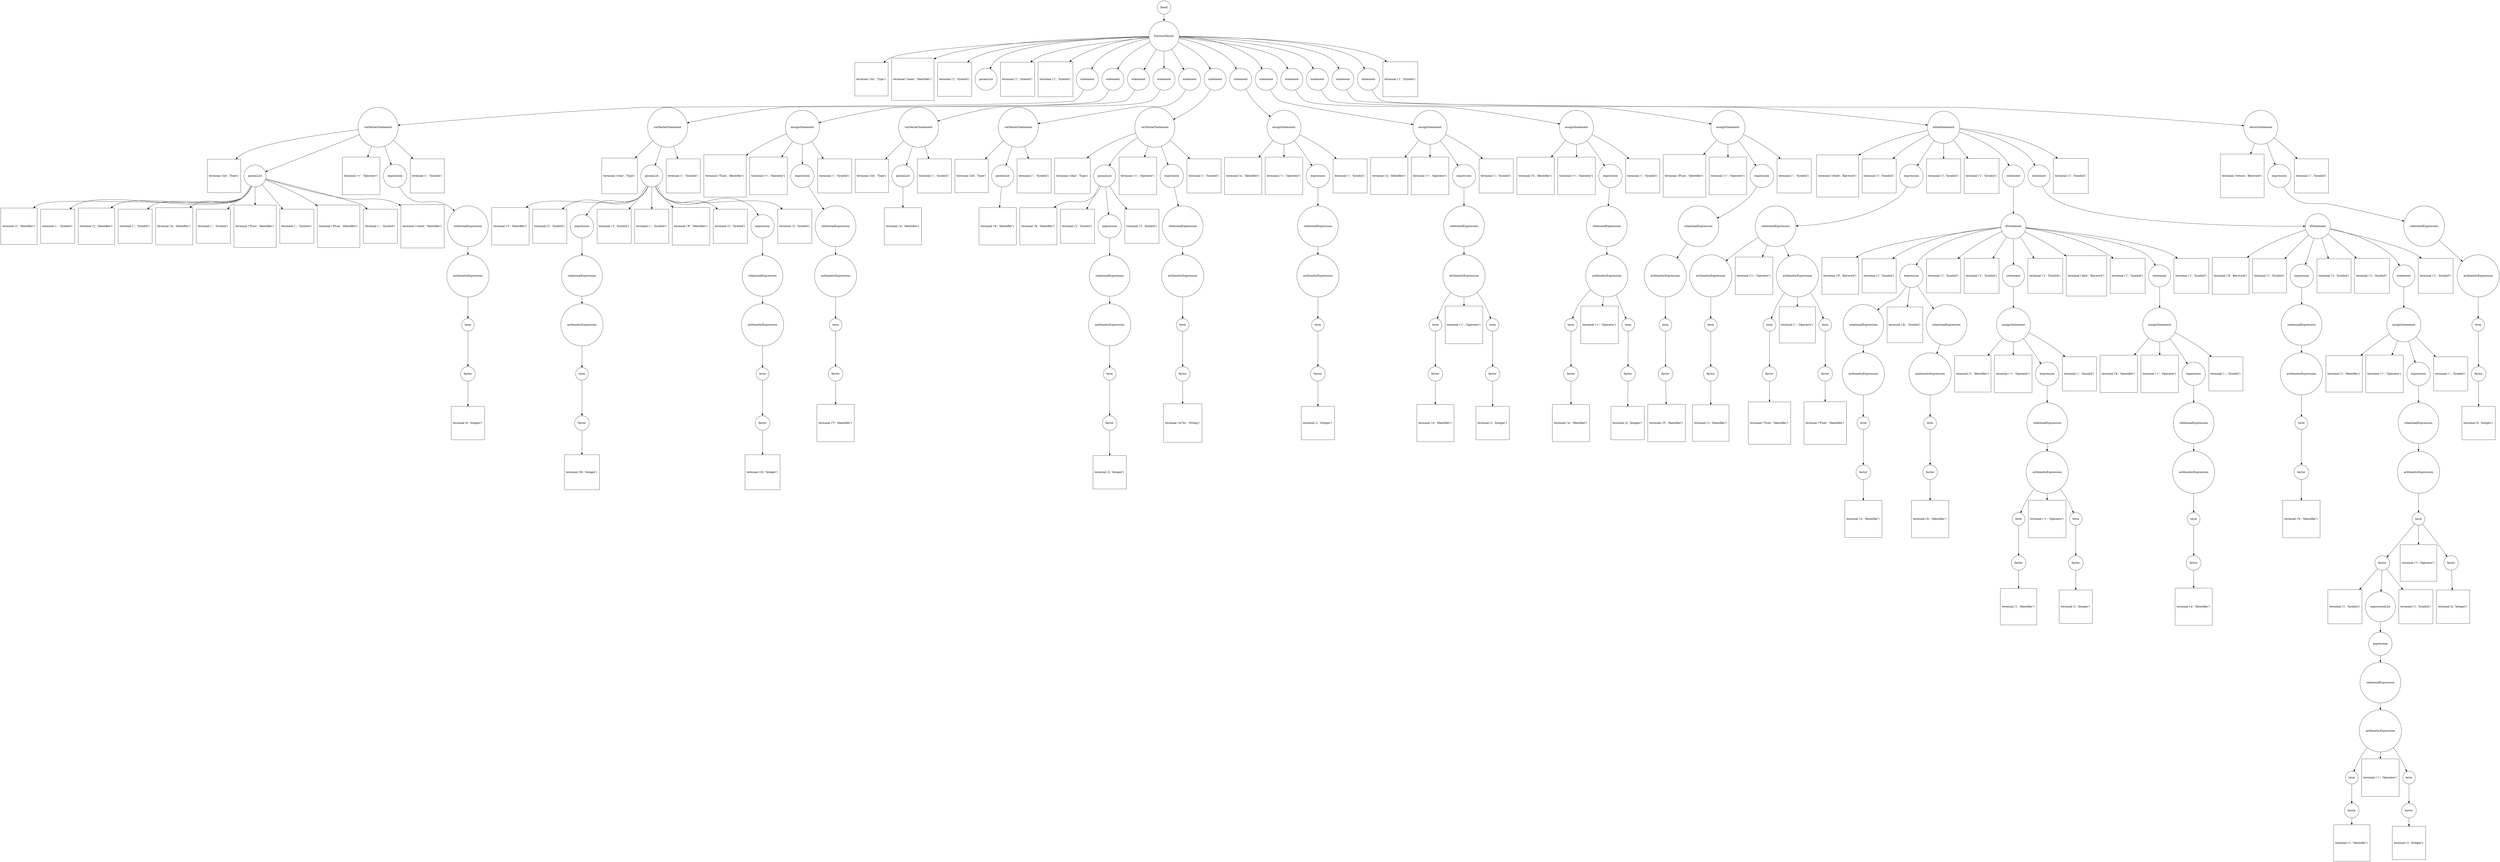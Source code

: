 digraph tree {
	"0" [label="block", shape=circle]
	"1" [label="functionDeclar", shape=circle]
	"2" [label="terminal ('int', 'Type') ", shape=square]
	"3" [label="terminal ('main', 'Identifier') ", shape=square]
	"4" [label="terminal ('(', 'Symbol') ", shape=square]
	"5" [label="paramList", shape=circle]
	"6" [label="terminal (')', 'Symbol') ", shape=square]
	"7" [label="terminal ('{', 'Symbol') ", shape=square]
	"8" [label="statement", shape=circle]
	"9" [label="varDeclarStatement", shape=circle]
	"10" [label="terminal ('int', 'Type') ", shape=square]
	"11" [label="paramList", shape=circle]
	"12" [label="terminal ('i', 'Identifier') ", shape=square]
	"13" [label="terminal (',', 'Symbol') ", shape=square]
	"14" [label="terminal ('j', 'Identifier') ", shape=square]
	"15" [label="terminal (',', 'Symbol') ", shape=square]
	"16" [label="terminal ('k', 'Identifier') ", shape=square]
	"17" [label="terminal (',', 'Symbol') ", shape=square]
	"18" [label="terminal ('TLen', 'Identifier') ", shape=square]
	"19" [label="terminal (',', 'Symbol') ", shape=square]
	"20" [label="terminal ('PLen', 'Identifier') ", shape=square]
	"21" [label="terminal (',', 'Symbol') ", shape=square]
	"22" [label="terminal ('count', 'Identifier') ", shape=square]
	"23" [label="terminal ('=', 'Operator') ", shape=square]
	"24" [label="expression", shape=circle]
	"25" [label="relationalExpression", shape=circle]
	"26" [label="arithmeticExpression", shape=circle]
	"27" [label="term", shape=circle]
	"28" [label="factor", shape=circle]
	"29" [label="terminal (0, 'Integer') ", shape=square]
	"30" [label="terminal (';', 'Symbol') ", shape=square]
	"31" [label="statement", shape=circle]
	"32" [label="varDeclarStatement", shape=circle]
	"33" [label="terminal ('char', 'Type') ", shape=square]
	"34" [label="paramList", shape=circle]
	"35" [label="terminal ('T', 'Identifier') ", shape=square]
	"36" [label="terminal ('[', 'Symbol') ", shape=square]
	"37" [label="expression", shape=circle]
	"38" [label="relationalExpression", shape=circle]
	"39" [label="arithmeticExpression", shape=circle]
	"40" [label="term", shape=circle]
	"41" [label="factor", shape=circle]
	"42" [label="terminal (50, 'Integer') ", shape=square]
	"43" [label="terminal (']', 'Symbol') ", shape=square]
	"44" [label="terminal (',', 'Symbol') ", shape=square]
	"45" [label="terminal ('P', 'Identifier') ", shape=square]
	"46" [label="terminal ('[', 'Symbol') ", shape=square]
	"47" [label="expression", shape=circle]
	"48" [label="relationalExpression", shape=circle]
	"49" [label="arithmeticExpression", shape=circle]
	"50" [label="term", shape=circle]
	"51" [label="factor", shape=circle]
	"52" [label="terminal (10, 'Integer') ", shape=square]
	"53" [label="terminal (']', 'Symbol') ", shape=square]
	"54" [label="terminal (';', 'Symbol') ", shape=square]
	"55" [label="statement", shape=circle]
	"56" [label="assignStatement", shape=circle]
	"57" [label="terminal ('TLen', 'Identifier') ", shape=square]
	"58" [label="terminal ('=', 'Operator') ", shape=square]
	"59" [label="expression", shape=circle]
	"60" [label="relationalExpression", shape=circle]
	"61" [label="arithmeticExpression", shape=circle]
	"62" [label="term", shape=circle]
	"63" [label="factor", shape=circle]
	"64" [label="terminal ('T', 'Identifier') ", shape=square]
	"65" [label="terminal (';', 'Symbol') ", shape=square]
	"66" [label="statement", shape=circle]
	"67" [label="varDeclarStatement", shape=circle]
	"68" [label="terminal ('int', 'Type') ", shape=square]
	"69" [label="paramList", shape=circle]
	"70" [label="terminal ('a', 'Identifier') ", shape=square]
	"71" [label="terminal (';', 'Symbol') ", shape=square]
	"72" [label="statement", shape=circle]
	"73" [label="varDeclarStatement", shape=circle]
	"74" [label="terminal ('int', 'Type') ", shape=square]
	"75" [label="paramList", shape=circle]
	"76" [label="terminal ('b', 'Identifier') ", shape=square]
	"77" [label="terminal (';', 'Symbol') ", shape=square]
	"78" [label="statement", shape=circle]
	"79" [label="varDeclarStatement", shape=circle]
	"80" [label="terminal ('char', 'Type') ", shape=square]
	"81" [label="paramList", shape=circle]
	"82" [label="terminal ('k', 'Identifier') ", shape=square]
	"83" [label="terminal ('[', 'Symbol') ", shape=square]
	"84" [label="expression", shape=circle]
	"85" [label="relationalExpression", shape=circle]
	"86" [label="arithmeticExpression", shape=circle]
	"87" [label="term", shape=circle]
	"88" [label="factor", shape=circle]
	"89" [label="terminal (3, 'Integer') ", shape=square]
	"90" [label="terminal (']', 'Symbol') ", shape=square]
	"91" [label="terminal ('=', 'Operator') ", shape=square]
	"92" [label="expression", shape=circle]
	"93" [label="relationalExpression", shape=circle]
	"94" [label="arithmeticExpression", shape=circle]
	"95" [label="term", shape=circle]
	"96" [label="factor", shape=circle]
	"97" [label="terminal ('a\\\"bc', 'String') ", shape=square]
	"98" [label="terminal (';', 'Symbol') ", shape=square]
	"99" [label="statement", shape=circle]
	"100" [label="assignStatement", shape=circle]
	"101" [label="terminal ('a', 'Identifier') ", shape=square]
	"102" [label="terminal ('=', 'Operator') ", shape=square]
	"103" [label="expression", shape=circle]
	"104" [label="relationalExpression", shape=circle]
	"105" [label="arithmeticExpression", shape=circle]
	"106" [label="term", shape=circle]
	"107" [label="factor", shape=circle]
	"108" [label="terminal (1, 'Integer') ", shape=square]
	"109" [label="terminal (';', 'Symbol') ", shape=square]
	"110" [label="statement", shape=circle]
	"111" [label="assignStatement", shape=circle]
	"112" [label="terminal ('a', 'Identifier') ", shape=square]
	"113" [label="terminal ('=', 'Operator') ", shape=square]
	"114" [label="expression", shape=circle]
	"115" [label="relationalExpression", shape=circle]
	"116" [label="arithmeticExpression", shape=circle]
	"117" [label="term", shape=circle]
	"118" [label="factor", shape=circle]
	"119" [label="terminal ('a', 'Identifier') ", shape=square]
	"120" [label="terminal ('+', 'Operator') ", shape=square]
	"121" [label="term", shape=circle]
	"122" [label="factor", shape=circle]
	"123" [label="terminal (1, 'Integer') ", shape=square]
	"124" [label="terminal (';', 'Symbol') ", shape=square]
	"125" [label="statement", shape=circle]
	"126" [label="assignStatement", shape=circle]
	"127" [label="terminal ('b', 'Identifier') ", shape=square]
	"128" [label="terminal ('=', 'Operator') ", shape=square]
	"129" [label="expression", shape=circle]
	"130" [label="relationalExpression", shape=circle]
	"131" [label="arithmeticExpression", shape=circle]
	"132" [label="term", shape=circle]
	"133" [label="factor", shape=circle]
	"134" [label="terminal ('a', 'Identifier') ", shape=square]
	"135" [label="terminal ('+', 'Operator') ", shape=square]
	"136" [label="term", shape=circle]
	"137" [label="factor", shape=circle]
	"138" [label="terminal (2, 'Integer') ", shape=square]
	"139" [label="terminal (';', 'Symbol') ", shape=square]
	"140" [label="statement", shape=circle]
	"141" [label="assignStatement", shape=circle]
	"142" [label="terminal ('PLen', 'Identifier') ", shape=square]
	"143" [label="terminal ('=', 'Operator') ", shape=square]
	"144" [label="expression", shape=circle]
	"145" [label="relationalExpression", shape=circle]
	"146" [label="arithmeticExpression", shape=circle]
	"147" [label="term", shape=circle]
	"148" [label="factor", shape=circle]
	"149" [label="terminal ('P', 'Identifier') ", shape=square]
	"150" [label="terminal (';', 'Symbol') ", shape=square]
	"151" [label="statement", shape=circle]
	"152" [label="whileStatement", shape=circle]
	"153" [label="terminal ('while', 'Keyword') ", shape=square]
	"154" [label="terminal ('(', 'Symbol') ", shape=square]
	"155" [label="expression", shape=circle]
	"156" [label="relationalExpression", shape=circle]
	"157" [label="arithmeticExpression", shape=circle]
	"158" [label="term", shape=circle]
	"159" [label="factor", shape=circle]
	"160" [label="terminal ('i', 'Identifier') ", shape=square]
	"161" [label="terminal ('<', 'Operator') ", shape=square]
	"162" [label="arithmeticExpression", shape=circle]
	"163" [label="term", shape=circle]
	"164" [label="factor", shape=circle]
	"165" [label="terminal ('TLen', 'Identifier') ", shape=square]
	"166" [label="terminal ('-', 'Operator') ", shape=square]
	"167" [label="term", shape=circle]
	"168" [label="factor", shape=circle]
	"169" [label="terminal ('PLen', 'Identifier') ", shape=square]
	"170" [label="terminal (')', 'Symbol') ", shape=square]
	"171" [label="terminal ('{', 'Symbol') ", shape=square]
	"172" [label="statement", shape=circle]
	"173" [label="ifStatement", shape=circle]
	"174" [label="terminal ('if', 'Keyword') ", shape=square]
	"175" [label="terminal ('(', 'Symbol') ", shape=square]
	"176" [label="expression", shape=circle]
	"177" [label="relationalExpression", shape=circle]
	"178" [label="arithmeticExpression", shape=circle]
	"179" [label="term", shape=circle]
	"180" [label="factor", shape=circle]
	"181" [label="terminal ('a', 'Identifier') ", shape=square]
	"182" [label="terminal ('&', 'Symbol') ", shape=square]
	"183" [label="relationalExpression", shape=circle]
	"184" [label="arithmeticExpression", shape=circle]
	"185" [label="term", shape=circle]
	"186" [label="factor", shape=circle]
	"187" [label="terminal ('b', 'Identifier') ", shape=square]
	"188" [label="terminal (')', 'Symbol') ", shape=square]
	"189" [label="terminal ('{', 'Symbol') ", shape=square]
	"190" [label="statement", shape=circle]
	"191" [label="assignStatement", shape=circle]
	"192" [label="terminal ('i', 'Identifier') ", shape=square]
	"193" [label="terminal ('=', 'Operator') ", shape=square]
	"194" [label="expression", shape=circle]
	"195" [label="relationalExpression", shape=circle]
	"196" [label="arithmeticExpression", shape=circle]
	"197" [label="term", shape=circle]
	"198" [label="factor", shape=circle]
	"199" [label="terminal ('i', 'Identifier') ", shape=square]
	"200" [label="terminal ('+', 'Operator') ", shape=square]
	"201" [label="term", shape=circle]
	"202" [label="factor", shape=circle]
	"203" [label="terminal (1, 'Integer') ", shape=square]
	"204" [label="terminal (';', 'Symbol') ", shape=square]
	"205" [label="terminal ('}', 'Symbol') ", shape=square]
	"206" [label="terminal ('else', 'Keyword') ", shape=square]
	"207" [label="terminal ('{', 'Symbol') ", shape=square]
	"208" [label="statement", shape=circle]
	"209" [label="assignStatement", shape=circle]
	"210" [label="terminal ('b', 'Identifier') ", shape=square]
	"211" [label="terminal ('=', 'Operator') ", shape=square]
	"212" [label="expression", shape=circle]
	"213" [label="relationalExpression", shape=circle]
	"214" [label="arithmeticExpression", shape=circle]
	"215" [label="term", shape=circle]
	"216" [label="factor", shape=circle]
	"217" [label="terminal ('a', 'Identifier') ", shape=square]
	"218" [label="terminal (';', 'Symbol') ", shape=square]
	"219" [label="terminal ('}', 'Symbol') ", shape=square]
	"220" [label="statement", shape=circle]
	"221" [label="ifStatement", shape=circle]
	"222" [label="terminal ('if', 'Keyword') ", shape=square]
	"223" [label="terminal ('(', 'Symbol') ", shape=square]
	"224" [label="expression", shape=circle]
	"225" [label="relationalExpression", shape=circle]
	"226" [label="arithmeticExpression", shape=circle]
	"227" [label="term", shape=circle]
	"228" [label="factor", shape=circle]
	"229" [label="terminal ('b', 'Identifier') ", shape=square]
	"230" [label="terminal (')', 'Symbol') ", shape=square]
	"231" [label="terminal ('{', 'Symbol') ", shape=square]
	"232" [label="statement", shape=circle]
	"233" [label="assignStatement", shape=circle]
	"234" [label="terminal ('i', 'Identifier') ", shape=square]
	"235" [label="terminal ('=', 'Operator') ", shape=square]
	"236" [label="expression", shape=circle]
	"237" [label="relationalExpression", shape=circle]
	"238" [label="arithmeticExpression", shape=circle]
	"239" [label="term", shape=circle]
	"240" [label="factor", shape=circle]
	"241" [label="terminal ('(', 'Symbol') ", shape=square]
	"242" [label="expressionList", shape=circle]
	"243" [label="expression", shape=circle]
	"244" [label="relationalExpression", shape=circle]
	"245" [label="arithmeticExpression", shape=circle]
	"246" [label="term", shape=circle]
	"247" [label="factor", shape=circle]
	"248" [label="terminal ('i', 'Identifier') ", shape=square]
	"249" [label="terminal ('+', 'Operator') ", shape=square]
	"250" [label="term", shape=circle]
	"251" [label="factor", shape=circle]
	"252" [label="terminal (1, 'Integer') ", shape=square]
	"253" [label="terminal (')', 'Symbol') ", shape=square]
	"254" [label="terminal ('*', 'Operator') ", shape=square]
	"255" [label="factor", shape=circle]
	"256" [label="terminal (2, 'Integer') ", shape=square]
	"257" [label="terminal (';', 'Symbol') ", shape=square]
	"258" [label="terminal ('}', 'Symbol') ", shape=square]
	"259" [label="terminal ('}', 'Symbol') ", shape=square]
	"260" [label="statement", shape=circle]
	"261" [label="returnStatement", shape=circle]
	"262" [label="terminal ('return', 'Keyword') ", shape=square]
	"263" [label="expression", shape=circle]
	"264" [label="relationalExpression", shape=circle]
	"265" [label="arithmeticExpression", shape=circle]
	"266" [label="term", shape=circle]
	"267" [label="factor", shape=circle]
	"268" [label="terminal (0, 'Integer') ", shape=square]
	"269" [label="terminal (';', 'Symbol') ", shape=square]
	"270" [label="terminal ('}', 'Symbol') ", shape=square]

	"0" -> "1"
	"1" -> "2"
	"1" -> "3"
	"1" -> "4"
	"1" -> "5"
	"1" -> "6"
	"1" -> "7"
	"1" -> "8"
	"1" -> "31"
	"1" -> "55"
	"1" -> "66"
	"1" -> "72"
	"1" -> "78"
	"1" -> "99"
	"1" -> "110"
	"1" -> "125"
	"1" -> "140"
	"1" -> "151"
	"1" -> "260"
	"1" -> "270"
	"8" -> "9"
	"31" -> "32"
	"55" -> "56"
	"66" -> "67"
	"72" -> "73"
	"78" -> "79"
	"99" -> "100"
	"110" -> "111"
	"125" -> "126"
	"140" -> "141"
	"151" -> "152"
	"260" -> "261"
	"9" -> "10"
	"9" -> "11"
	"9" -> "23"
	"9" -> "24"
	"9" -> "30"
	"32" -> "33"
	"32" -> "34"
	"32" -> "54"
	"56" -> "57"
	"56" -> "58"
	"56" -> "59"
	"56" -> "65"
	"67" -> "68"
	"67" -> "69"
	"67" -> "71"
	"73" -> "74"
	"73" -> "75"
	"73" -> "77"
	"79" -> "80"
	"79" -> "81"
	"79" -> "91"
	"79" -> "92"
	"79" -> "98"
	"100" -> "101"
	"100" -> "102"
	"100" -> "103"
	"100" -> "109"
	"111" -> "112"
	"111" -> "113"
	"111" -> "114"
	"111" -> "124"
	"126" -> "127"
	"126" -> "128"
	"126" -> "129"
	"126" -> "139"
	"141" -> "142"
	"141" -> "143"
	"141" -> "144"
	"141" -> "150"
	"152" -> "153"
	"152" -> "154"
	"152" -> "155"
	"152" -> "170"
	"152" -> "171"
	"152" -> "172"
	"152" -> "220"
	"152" -> "259"
	"261" -> "262"
	"261" -> "263"
	"261" -> "269"
	"24" -> "25"
	"11" -> "12"
	"11" -> "13"
	"11" -> "14"
	"11" -> "15"
	"11" -> "16"
	"11" -> "17"
	"11" -> "18"
	"11" -> "19"
	"11" -> "20"
	"11" -> "21"
	"11" -> "22"
	"34" -> "35"
	"34" -> "36"
	"34" -> "37"
	"34" -> "43"
	"34" -> "44"
	"34" -> "45"
	"34" -> "46"
	"34" -> "47"
	"34" -> "53"
	"59" -> "60"
	"69" -> "70"
	"75" -> "76"
	"92" -> "93"
	"81" -> "82"
	"81" -> "83"
	"81" -> "84"
	"81" -> "90"
	"103" -> "104"
	"114" -> "115"
	"129" -> "130"
	"144" -> "145"
	"155" -> "156"
	"172" -> "173"
	"220" -> "221"
	"263" -> "264"
	"25" -> "26"
	"37" -> "38"
	"47" -> "48"
	"60" -> "61"
	"93" -> "94"
	"84" -> "85"
	"104" -> "105"
	"115" -> "116"
	"130" -> "131"
	"145" -> "146"
	"156" -> "157"
	"156" -> "161"
	"156" -> "162"
	"173" -> "174"
	"173" -> "175"
	"173" -> "176"
	"173" -> "188"
	"173" -> "189"
	"173" -> "190"
	"173" -> "205"
	"173" -> "206"
	"173" -> "207"
	"173" -> "208"
	"173" -> "219"
	"221" -> "222"
	"221" -> "223"
	"221" -> "224"
	"221" -> "230"
	"221" -> "231"
	"221" -> "232"
	"221" -> "258"
	"264" -> "265"
	"26" -> "27"
	"38" -> "39"
	"48" -> "49"
	"61" -> "62"
	"94" -> "95"
	"85" -> "86"
	"105" -> "106"
	"116" -> "117"
	"116" -> "120"
	"116" -> "121"
	"131" -> "132"
	"131" -> "135"
	"131" -> "136"
	"146" -> "147"
	"157" -> "158"
	"162" -> "163"
	"162" -> "166"
	"162" -> "167"
	"176" -> "177"
	"176" -> "182"
	"176" -> "183"
	"190" -> "191"
	"208" -> "209"
	"224" -> "225"
	"232" -> "233"
	"265" -> "266"
	"27" -> "28"
	"39" -> "40"
	"49" -> "50"
	"62" -> "63"
	"95" -> "96"
	"86" -> "87"
	"106" -> "107"
	"117" -> "118"
	"121" -> "122"
	"132" -> "133"
	"136" -> "137"
	"147" -> "148"
	"158" -> "159"
	"163" -> "164"
	"167" -> "168"
	"177" -> "178"
	"183" -> "184"
	"191" -> "192"
	"191" -> "193"
	"191" -> "194"
	"191" -> "204"
	"209" -> "210"
	"209" -> "211"
	"209" -> "212"
	"209" -> "218"
	"225" -> "226"
	"233" -> "234"
	"233" -> "235"
	"233" -> "236"
	"233" -> "257"
	"266" -> "267"
	"28" -> "29"
	"40" -> "41"
	"50" -> "51"
	"63" -> "64"
	"96" -> "97"
	"87" -> "88"
	"107" -> "108"
	"118" -> "119"
	"122" -> "123"
	"133" -> "134"
	"137" -> "138"
	"148" -> "149"
	"159" -> "160"
	"164" -> "165"
	"168" -> "169"
	"178" -> "179"
	"184" -> "185"
	"194" -> "195"
	"212" -> "213"
	"226" -> "227"
	"236" -> "237"
	"267" -> "268"
	"41" -> "42"
	"51" -> "52"
	"88" -> "89"
	"179" -> "180"
	"185" -> "186"
	"195" -> "196"
	"213" -> "214"
	"227" -> "228"
	"237" -> "238"
	"180" -> "181"
	"186" -> "187"
	"196" -> "197"
	"196" -> "200"
	"196" -> "201"
	"214" -> "215"
	"228" -> "229"
	"238" -> "239"
	"197" -> "198"
	"201" -> "202"
	"215" -> "216"
	"239" -> "240"
	"239" -> "254"
	"239" -> "255"
	"198" -> "199"
	"202" -> "203"
	"216" -> "217"
	"240" -> "241"
	"240" -> "242"
	"240" -> "253"
	"255" -> "256"
	"242" -> "243"
	"243" -> "244"
	"244" -> "245"
	"245" -> "246"
	"245" -> "249"
	"245" -> "250"
	"246" -> "247"
	"250" -> "251"
	"247" -> "248"
	"251" -> "252"
}
